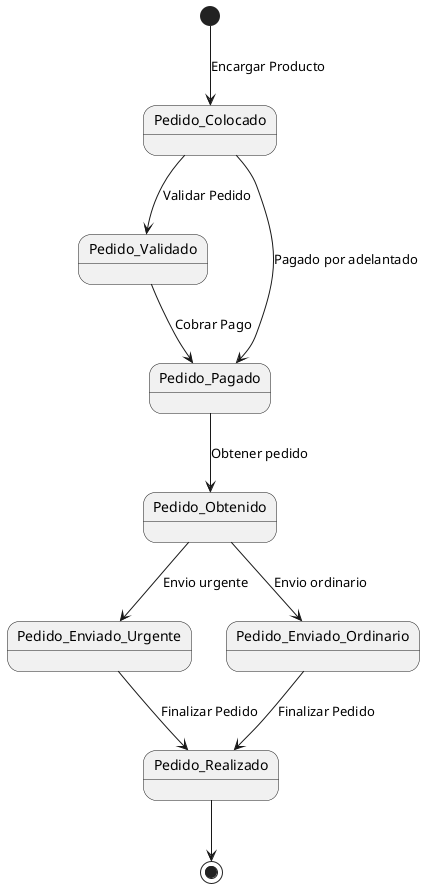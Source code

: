 @startuml

[*] --> Pedido_Colocado : Encargar Producto
Pedido_Colocado --> Pedido_Validado : Validar Pedido
Pedido_Validado --> Pedido_Pagado : Cobrar Pago
Pedido_Colocado --> Pedido_Pagado : Pagado por adelantado
Pedido_Pagado --> Pedido_Obtenido : Obtener pedido
Pedido_Obtenido --> Pedido_Enviado_Urgente : Envio urgente
Pedido_Obtenido --> Pedido_Enviado_Ordinario : Envio ordinario
Pedido_Enviado_Urgente --> Pedido_Realizado : Finalizar Pedido
Pedido_Enviado_Ordinario --> Pedido_Realizado : Finalizar Pedido
Pedido_Realizado --> [*]

@enduml
